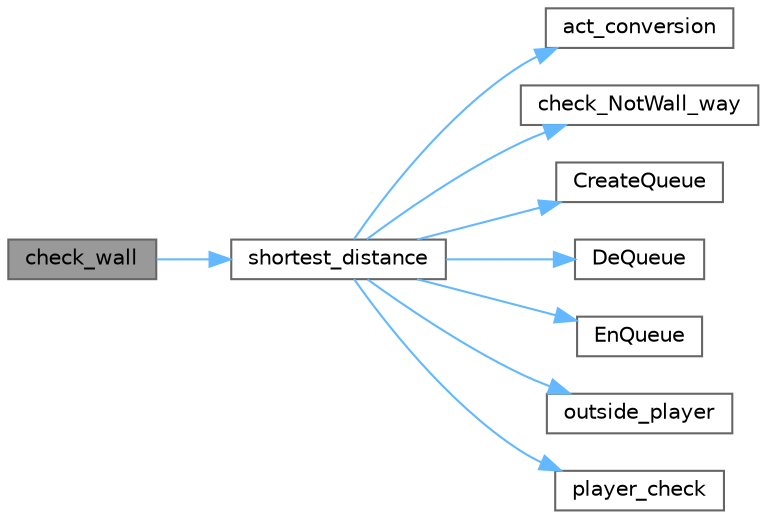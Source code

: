 digraph "check_wall"
{
 // LATEX_PDF_SIZE
  bgcolor="transparent";
  edge [fontname=Helvetica,fontsize=10,labelfontname=Helvetica,labelfontsize=10];
  node [fontname=Helvetica,fontsize=10,shape=box,height=0.2,width=0.4];
  rankdir="LR";
  Node1 [id="Node000001",label="check_wall",height=0.2,width=0.4,color="gray40", fillcolor="grey60", style="filled", fontcolor="black",tooltip="壁の設置の仕方が問題ないか判定"];
  Node1 -> Node2 [id="edge1_Node000001_Node000002",color="steelblue1",style="solid",tooltip=" "];
  Node2 [id="Node000002",label="shortest_distance",height=0.2,width=0.4,color="grey40", fillcolor="white", style="filled",URL="$wall_8c.html#ac915aa839568c9cdcf2e174854ca8108",tooltip="現在のプレイヤーの位置からゴールまでの最短距離を探索"];
  Node2 -> Node3 [id="edge2_Node000002_Node000003",color="steelblue1",style="solid",tooltip=" "];
  Node3 [id="Node000003",label="act_conversion",height=0.2,width=0.4,color="grey40", fillcolor="white", style="filled",URL="$game_8c.html#ac77787cbf2de49e998e34a7dbe58202b",tooltip="移動向きから座標の変化値に変換"];
  Node2 -> Node4 [id="edge3_Node000002_Node000004",color="steelblue1",style="solid",tooltip=" "];
  Node4 [id="Node000004",label="check_NotWall_way",height=0.2,width=0.4,color="grey40", fillcolor="white", style="filled",URL="$game_8c.html#ad0684515b1d47d919b769f355edfbf42",tooltip="nextの座標に壁がないかの判定"];
  Node2 -> Node5 [id="edge4_Node000002_Node000005",color="steelblue1",style="solid",tooltip=" "];
  Node5 [id="Node000005",label="CreateQueue",height=0.2,width=0.4,color="grey40", fillcolor="white", style="filled",URL="$queue_8c.html#a6f55c56cbc6ce039123e86c6ae691272",tooltip="キューを作成用関数（初期化用）"];
  Node2 -> Node6 [id="edge5_Node000002_Node000006",color="steelblue1",style="solid",tooltip=" "];
  Node6 [id="Node000006",label="DeQueue",height=0.2,width=0.4,color="grey40", fillcolor="white", style="filled",URL="$queue_8c.html#aac20a81cf42a8b946f6370dec907164c",tooltip="デキュー（戻り値は開放する必要あり）"];
  Node2 -> Node7 [id="edge6_Node000002_Node000007",color="steelblue1",style="solid",tooltip=" "];
  Node7 [id="Node000007",label="EnQueue",height=0.2,width=0.4,color="grey40", fillcolor="white", style="filled",URL="$queue_8c.html#aa79555134e26a754f7a427f265f06766",tooltip="エンキュー"];
  Node2 -> Node8 [id="edge7_Node000002_Node000008",color="steelblue1",style="solid",tooltip=" "];
  Node8 [id="Node000008",label="outside_player",height=0.2,width=0.4,color="grey40", fillcolor="white", style="filled",URL="$game_8c.html#a6b0341d04d731d716876aa81039d5ab2",tooltip="プレイヤーの座標がボードの範囲外かどうかを判定する"];
  Node2 -> Node9 [id="edge8_Node000002_Node000009",color="steelblue1",style="solid",tooltip=" "];
  Node9 [id="Node000009",label="player_check",height=0.2,width=0.4,color="grey40", fillcolor="white", style="filled",URL="$game_8c.html#afd0c88e07a242a8c3082ecdfc66a8ff3",tooltip="引数の座標にプレイヤーが存在するか判定する"];
}
